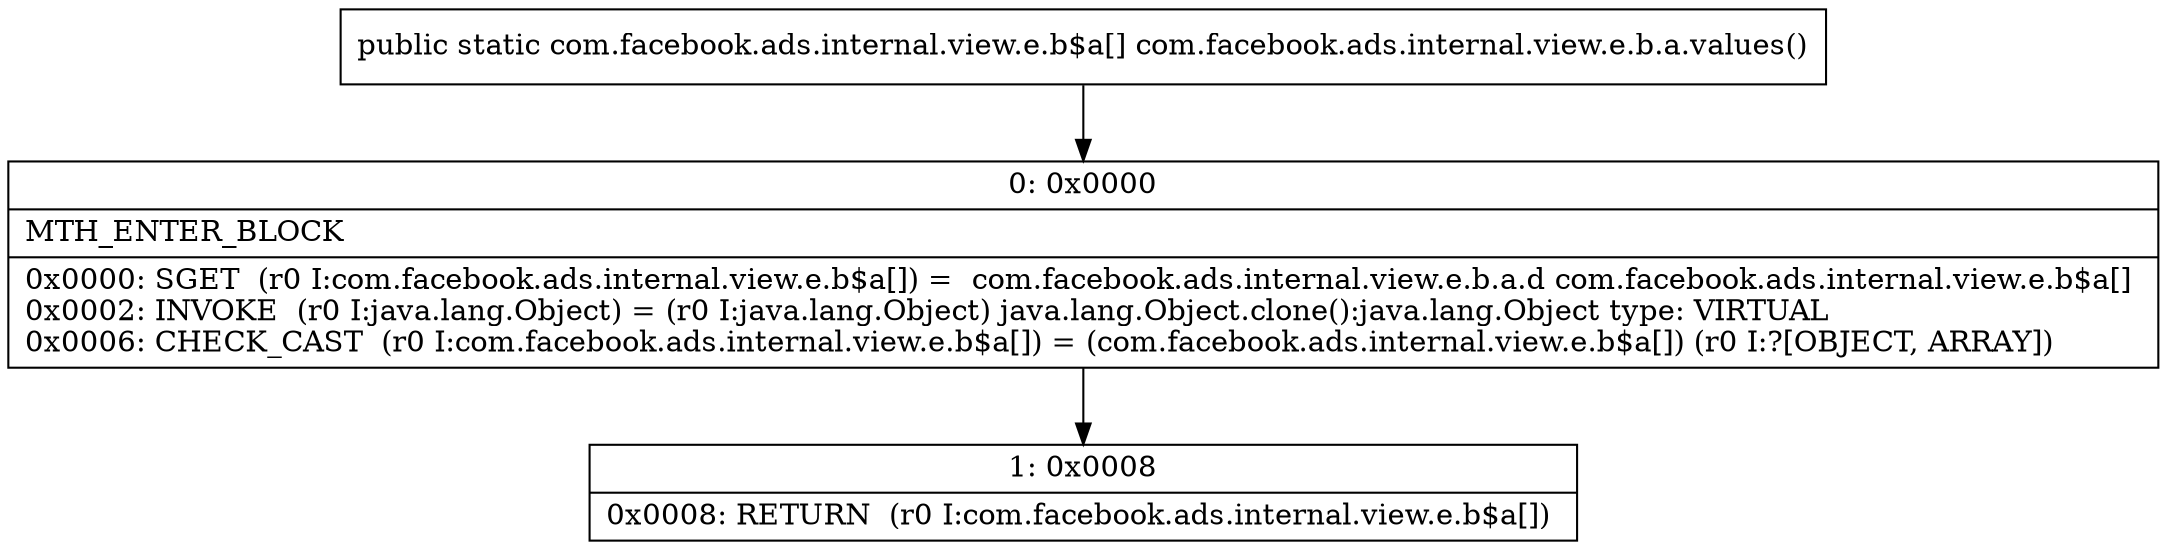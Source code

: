 digraph "CFG forcom.facebook.ads.internal.view.e.b.a.values()[Lcom\/facebook\/ads\/internal\/view\/e\/b$a;" {
Node_0 [shape=record,label="{0\:\ 0x0000|MTH_ENTER_BLOCK\l|0x0000: SGET  (r0 I:com.facebook.ads.internal.view.e.b$a[]) =  com.facebook.ads.internal.view.e.b.a.d com.facebook.ads.internal.view.e.b$a[] \l0x0002: INVOKE  (r0 I:java.lang.Object) = (r0 I:java.lang.Object) java.lang.Object.clone():java.lang.Object type: VIRTUAL \l0x0006: CHECK_CAST  (r0 I:com.facebook.ads.internal.view.e.b$a[]) = (com.facebook.ads.internal.view.e.b$a[]) (r0 I:?[OBJECT, ARRAY]) \l}"];
Node_1 [shape=record,label="{1\:\ 0x0008|0x0008: RETURN  (r0 I:com.facebook.ads.internal.view.e.b$a[]) \l}"];
MethodNode[shape=record,label="{public static com.facebook.ads.internal.view.e.b$a[] com.facebook.ads.internal.view.e.b.a.values() }"];
MethodNode -> Node_0;
Node_0 -> Node_1;
}

